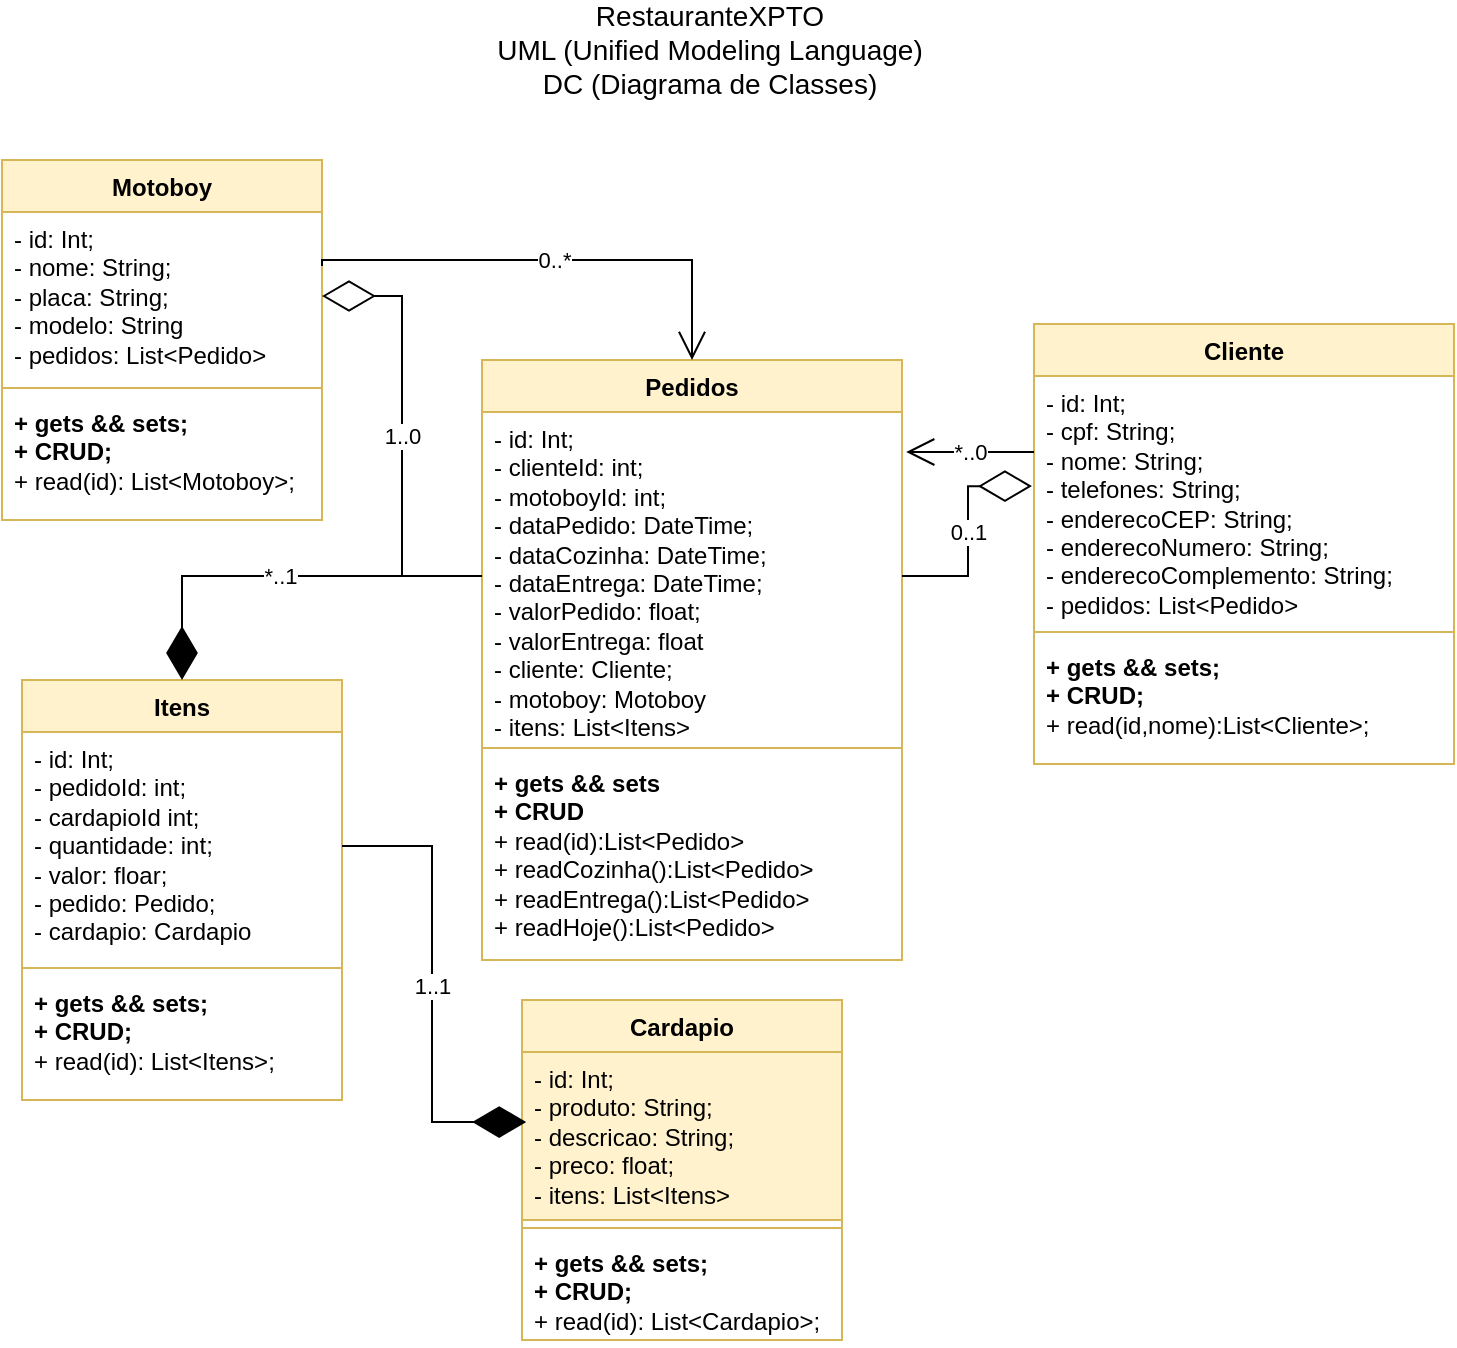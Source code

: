 <mxfile version="21.6.9" type="device">
  <diagram name="Página-1" id="RCO1DmmMlwUS9E8ufAjP">
    <mxGraphModel dx="1434" dy="758" grid="1" gridSize="10" guides="1" tooltips="1" connect="1" arrows="1" fold="1" page="1" pageScale="1" pageWidth="827" pageHeight="1169" math="0" shadow="0">
      <root>
        <mxCell id="0" />
        <mxCell id="1" parent="0" />
        <mxCell id="WddKenC-Hs3ldfxeq6Ff-1" value="Cardapio" style="swimlane;fontStyle=1;align=center;verticalAlign=top;childLayout=stackLayout;horizontal=1;startSize=26;horizontalStack=0;resizeParent=1;resizeParentMax=0;resizeLast=0;collapsible=1;marginBottom=0;whiteSpace=wrap;html=1;fillColor=#fff2cc;strokeColor=#d6b656;" vertex="1" parent="1">
          <mxGeometry x="320" y="540" width="160" height="170" as="geometry" />
        </mxCell>
        <mxCell id="WddKenC-Hs3ldfxeq6Ff-2" value="&lt;div&gt;- id: Int;&lt;/div&gt;&lt;div&gt;- produto: String;&lt;/div&gt;&lt;div&gt;- descricao: String;&lt;/div&gt;&lt;div&gt;- preco: float;&lt;/div&gt;&lt;div&gt;- itens: List&amp;lt;Itens&amp;gt;&lt;/div&gt;" style="text;strokeColor=#d6b656;fillColor=#fff2cc;align=left;verticalAlign=top;spacingLeft=4;spacingRight=4;overflow=hidden;rotatable=0;points=[[0,0.5],[1,0.5]];portConstraint=eastwest;whiteSpace=wrap;html=1;" vertex="1" parent="WddKenC-Hs3ldfxeq6Ff-1">
          <mxGeometry y="26" width="160" height="84" as="geometry" />
        </mxCell>
        <mxCell id="WddKenC-Hs3ldfxeq6Ff-3" value="" style="line;strokeWidth=1;fillColor=none;align=left;verticalAlign=middle;spacingTop=-1;spacingLeft=3;spacingRight=3;rotatable=0;labelPosition=right;points=[];portConstraint=eastwest;strokeColor=inherit;" vertex="1" parent="WddKenC-Hs3ldfxeq6Ff-1">
          <mxGeometry y="110" width="160" height="8" as="geometry" />
        </mxCell>
        <mxCell id="WddKenC-Hs3ldfxeq6Ff-4" value="&lt;b&gt;+ gets &amp;amp;&amp;amp; sets;&lt;br&gt;+ CRUD;&lt;/b&gt;&lt;br&gt;+ read(id): List&amp;lt;Cardapio&amp;gt;;" style="text;strokeColor=none;fillColor=none;align=left;verticalAlign=top;spacingLeft=4;spacingRight=4;overflow=hidden;rotatable=0;points=[[0,0.5],[1,0.5]];portConstraint=eastwest;whiteSpace=wrap;html=1;" vertex="1" parent="WddKenC-Hs3ldfxeq6Ff-1">
          <mxGeometry y="118" width="160" height="52" as="geometry" />
        </mxCell>
        <mxCell id="WddKenC-Hs3ldfxeq6Ff-5" value="Motoboy" style="swimlane;fontStyle=1;align=center;verticalAlign=top;childLayout=stackLayout;horizontal=1;startSize=26;horizontalStack=0;resizeParent=1;resizeParentMax=0;resizeLast=0;collapsible=1;marginBottom=0;whiteSpace=wrap;html=1;fillColor=#fff2cc;strokeColor=#d6b656;" vertex="1" parent="1">
          <mxGeometry x="60" y="120" width="160" height="180" as="geometry" />
        </mxCell>
        <mxCell id="WddKenC-Hs3ldfxeq6Ff-6" value="&lt;div&gt;- id: Int;&lt;/div&gt;&lt;div&gt;- nome: String;&lt;/div&gt;&lt;div&gt;- placa: String;&lt;/div&gt;&lt;div&gt;- modelo: String&lt;/div&gt;&lt;div&gt;&lt;span style=&quot;background-color: initial;&quot;&gt;- pedidos: List&amp;lt;Pedido&amp;gt;&lt;/span&gt;&lt;/div&gt;" style="text;strokeColor=none;fillColor=none;align=left;verticalAlign=top;spacingLeft=4;spacingRight=4;overflow=hidden;rotatable=0;points=[[0,0.5],[1,0.5]];portConstraint=eastwest;whiteSpace=wrap;html=1;" vertex="1" parent="WddKenC-Hs3ldfxeq6Ff-5">
          <mxGeometry y="26" width="160" height="84" as="geometry" />
        </mxCell>
        <mxCell id="WddKenC-Hs3ldfxeq6Ff-7" value="" style="line;strokeWidth=1;fillColor=none;align=left;verticalAlign=middle;spacingTop=-1;spacingLeft=3;spacingRight=3;rotatable=0;labelPosition=right;points=[];portConstraint=eastwest;strokeColor=inherit;" vertex="1" parent="WddKenC-Hs3ldfxeq6Ff-5">
          <mxGeometry y="110" width="160" height="8" as="geometry" />
        </mxCell>
        <mxCell id="WddKenC-Hs3ldfxeq6Ff-8" value="&lt;b&gt;+ gets &amp;amp;&amp;amp; sets;&lt;br&gt;+ CRUD;&lt;/b&gt;&lt;br&gt;+ read(id): List&amp;lt;Motoboy&amp;gt;;" style="text;strokeColor=none;fillColor=none;align=left;verticalAlign=top;spacingLeft=4;spacingRight=4;overflow=hidden;rotatable=0;points=[[0,0.5],[1,0.5]];portConstraint=eastwest;whiteSpace=wrap;html=1;" vertex="1" parent="WddKenC-Hs3ldfxeq6Ff-5">
          <mxGeometry y="118" width="160" height="62" as="geometry" />
        </mxCell>
        <mxCell id="WddKenC-Hs3ldfxeq6Ff-9" value="Cliente" style="swimlane;fontStyle=1;align=center;verticalAlign=top;childLayout=stackLayout;horizontal=1;startSize=26;horizontalStack=0;resizeParent=1;resizeParentMax=0;resizeLast=0;collapsible=1;marginBottom=0;whiteSpace=wrap;html=1;fillColor=#fff2cc;strokeColor=#d6b656;" vertex="1" parent="1">
          <mxGeometry x="576" y="202" width="210" height="220" as="geometry" />
        </mxCell>
        <mxCell id="WddKenC-Hs3ldfxeq6Ff-10" value="&lt;div&gt;- id: Int;&lt;/div&gt;&lt;div&gt;- cpf: String;&lt;/div&gt;&lt;div&gt;- nome: String;&lt;/div&gt;&lt;div&gt;- telefones: String;&lt;/div&gt;&lt;div&gt;- enderecoCEP: String;&lt;br&gt;&lt;/div&gt;&lt;div&gt;- enderecoNumero: String;&lt;br&gt;&lt;/div&gt;&lt;div&gt;- enderecoComplemento: String;&lt;br&gt;&lt;/div&gt;&lt;div&gt;&lt;span style=&quot;background-color: initial;&quot;&gt;- pedidos: List&amp;lt;Pedido&amp;gt;&lt;/span&gt;&lt;/div&gt;" style="text;strokeColor=none;fillColor=none;align=left;verticalAlign=top;spacingLeft=4;spacingRight=4;overflow=hidden;rotatable=0;points=[[0,0.5],[1,0.5]];portConstraint=eastwest;whiteSpace=wrap;html=1;" vertex="1" parent="WddKenC-Hs3ldfxeq6Ff-9">
          <mxGeometry y="26" width="210" height="124" as="geometry" />
        </mxCell>
        <mxCell id="WddKenC-Hs3ldfxeq6Ff-11" value="" style="line;strokeWidth=1;fillColor=none;align=left;verticalAlign=middle;spacingTop=-1;spacingLeft=3;spacingRight=3;rotatable=0;labelPosition=right;points=[];portConstraint=eastwest;strokeColor=inherit;" vertex="1" parent="WddKenC-Hs3ldfxeq6Ff-9">
          <mxGeometry y="150" width="210" height="8" as="geometry" />
        </mxCell>
        <mxCell id="WddKenC-Hs3ldfxeq6Ff-12" value="&lt;b&gt;+ gets &amp;amp;&amp;amp; sets;&lt;br&gt;+ CRUD;&lt;/b&gt;&lt;br&gt;+ read(id,nome):List&amp;lt;Cliente&amp;gt;;" style="text;strokeColor=none;fillColor=none;align=left;verticalAlign=top;spacingLeft=4;spacingRight=4;overflow=hidden;rotatable=0;points=[[0,0.5],[1,0.5]];portConstraint=eastwest;whiteSpace=wrap;html=1;" vertex="1" parent="WddKenC-Hs3ldfxeq6Ff-9">
          <mxGeometry y="158" width="210" height="62" as="geometry" />
        </mxCell>
        <mxCell id="WddKenC-Hs3ldfxeq6Ff-13" value="Pedidos" style="swimlane;fontStyle=1;align=center;verticalAlign=top;childLayout=stackLayout;horizontal=1;startSize=26;horizontalStack=0;resizeParent=1;resizeParentMax=0;resizeLast=0;collapsible=1;marginBottom=0;whiteSpace=wrap;html=1;fillColor=#fff2cc;strokeColor=#d6b656;" vertex="1" parent="1">
          <mxGeometry x="300" y="220" width="210" height="300" as="geometry" />
        </mxCell>
        <mxCell id="WddKenC-Hs3ldfxeq6Ff-14" value="&lt;div&gt;- id: Int;&lt;/div&gt;&lt;div&gt;- clienteId: int;&lt;/div&gt;&lt;div&gt;- motoboyId: int;&lt;br&gt;&lt;/div&gt;&lt;div&gt;- dataPedido: DateTime;&lt;br&gt;&lt;/div&gt;&lt;div&gt;&lt;span style=&quot;background-color: initial;&quot;&gt;- dataCozinha: DateTime;&lt;/span&gt;&lt;br&gt;&lt;/div&gt;&lt;div&gt;- dataEntrega: DateTime;&lt;span style=&quot;background-color: initial;&quot;&gt;&lt;br&gt;&lt;/span&gt;&lt;/div&gt;&lt;div&gt;- valorPedido: float;&lt;/div&gt;&lt;div&gt;- valorEntrega: float&lt;/div&gt;&lt;div&gt;- cliente: Cliente;&lt;/div&gt;&lt;div&gt;- motoboy: Motoboy&lt;/div&gt;&lt;div&gt;- itens: List&amp;lt;Itens&amp;gt;&lt;/div&gt;" style="text;strokeColor=none;fillColor=none;align=left;verticalAlign=top;spacingLeft=4;spacingRight=4;overflow=hidden;rotatable=0;points=[[0,0.5],[1,0.5]];portConstraint=eastwest;whiteSpace=wrap;html=1;" vertex="1" parent="WddKenC-Hs3ldfxeq6Ff-13">
          <mxGeometry y="26" width="210" height="164" as="geometry" />
        </mxCell>
        <mxCell id="WddKenC-Hs3ldfxeq6Ff-15" value="" style="line;strokeWidth=1;fillColor=none;align=left;verticalAlign=middle;spacingTop=-1;spacingLeft=3;spacingRight=3;rotatable=0;labelPosition=right;points=[];portConstraint=eastwest;strokeColor=inherit;" vertex="1" parent="WddKenC-Hs3ldfxeq6Ff-13">
          <mxGeometry y="190" width="210" height="8" as="geometry" />
        </mxCell>
        <mxCell id="WddKenC-Hs3ldfxeq6Ff-16" value="&lt;b&gt;+ gets &amp;amp;&amp;amp; sets&lt;br&gt;+ CRUD&lt;/b&gt;&lt;br&gt;+ read(id):List&amp;lt;Pedido&amp;gt;&lt;br&gt;+ readCozinha():List&amp;lt;Pedido&amp;gt;&lt;br&gt;+ readEntrega():List&amp;lt;Pedido&amp;gt;&lt;br&gt;+ readHoje():List&amp;lt;Pedido&amp;gt;" style="text;strokeColor=none;fillColor=none;align=left;verticalAlign=top;spacingLeft=4;spacingRight=4;overflow=hidden;rotatable=0;points=[[0,0.5],[1,0.5]];portConstraint=eastwest;whiteSpace=wrap;html=1;" vertex="1" parent="WddKenC-Hs3ldfxeq6Ff-13">
          <mxGeometry y="198" width="210" height="102" as="geometry" />
        </mxCell>
        <mxCell id="WddKenC-Hs3ldfxeq6Ff-17" value="Itens" style="swimlane;fontStyle=1;align=center;verticalAlign=top;childLayout=stackLayout;horizontal=1;startSize=26;horizontalStack=0;resizeParent=1;resizeParentMax=0;resizeLast=0;collapsible=1;marginBottom=0;whiteSpace=wrap;html=1;fillColor=#fff2cc;strokeColor=#d6b656;" vertex="1" parent="1">
          <mxGeometry x="70" y="380" width="160" height="210" as="geometry" />
        </mxCell>
        <mxCell id="WddKenC-Hs3ldfxeq6Ff-18" value="&lt;div&gt;- id: Int;&lt;/div&gt;&lt;div&gt;- pedidoId: int;&lt;/div&gt;&lt;div&gt;- cardapioId int;&lt;/div&gt;&lt;div&gt;&lt;span style=&quot;background-color: initial;&quot;&gt;- quantidade: int;&lt;/span&gt;&lt;/div&gt;&lt;div&gt;&lt;span style=&quot;background-color: initial;&quot;&gt;- valor: floar;&lt;/span&gt;&lt;/div&gt;&lt;div&gt;&lt;span style=&quot;background-color: initial;&quot;&gt;- pedido: Pedido;&lt;/span&gt;&lt;/div&gt;&lt;div&gt;&lt;span style=&quot;background-color: initial;&quot;&gt;- cardapio: Cardapio&lt;/span&gt;&lt;/div&gt;" style="text;strokeColor=none;fillColor=none;align=left;verticalAlign=top;spacingLeft=4;spacingRight=4;overflow=hidden;rotatable=0;points=[[0,0.5],[1,0.5]];portConstraint=eastwest;whiteSpace=wrap;html=1;" vertex="1" parent="WddKenC-Hs3ldfxeq6Ff-17">
          <mxGeometry y="26" width="160" height="114" as="geometry" />
        </mxCell>
        <mxCell id="WddKenC-Hs3ldfxeq6Ff-19" value="" style="line;strokeWidth=1;fillColor=none;align=left;verticalAlign=middle;spacingTop=-1;spacingLeft=3;spacingRight=3;rotatable=0;labelPosition=right;points=[];portConstraint=eastwest;strokeColor=inherit;" vertex="1" parent="WddKenC-Hs3ldfxeq6Ff-17">
          <mxGeometry y="140" width="160" height="8" as="geometry" />
        </mxCell>
        <mxCell id="WddKenC-Hs3ldfxeq6Ff-20" value="&lt;b&gt;+ gets &amp;amp;&amp;amp; sets;&lt;br&gt;+ CRUD;&lt;/b&gt;&lt;br&gt;+ read(id): List&amp;lt;Itens&amp;gt;;" style="text;strokeColor=none;fillColor=none;align=left;verticalAlign=top;spacingLeft=4;spacingRight=4;overflow=hidden;rotatable=0;points=[[0,0.5],[1,0.5]];portConstraint=eastwest;whiteSpace=wrap;html=1;" vertex="1" parent="WddKenC-Hs3ldfxeq6Ff-17">
          <mxGeometry y="148" width="160" height="62" as="geometry" />
        </mxCell>
        <mxCell id="WddKenC-Hs3ldfxeq6Ff-22" value="RestauranteXPTO&lt;br style=&quot;font-size: 14px;&quot;&gt;UML (Unified Modeling Language)&lt;br style=&quot;font-size: 14px;&quot;&gt;DC (Diagrama de Classes)" style="text;html=1;strokeColor=none;fillColor=none;align=center;verticalAlign=middle;whiteSpace=wrap;rounded=0;fontSize=14;" vertex="1" parent="1">
          <mxGeometry x="299" y="40" width="230" height="50" as="geometry" />
        </mxCell>
        <mxCell id="WddKenC-Hs3ldfxeq6Ff-25" value="1..1" style="endArrow=diamondThin;endFill=1;endSize=24;html=1;rounded=0;exitX=1;exitY=0.5;exitDx=0;exitDy=0;entryX=0.013;entryY=0.417;entryDx=0;entryDy=0;entryPerimeter=0;edgeStyle=orthogonalEdgeStyle;" edge="1" parent="1" target="WddKenC-Hs3ldfxeq6Ff-2" source="WddKenC-Hs3ldfxeq6Ff-18">
          <mxGeometry width="160" relative="1" as="geometry">
            <mxPoint x="360" y="560" as="sourcePoint" />
            <mxPoint x="300" y="640" as="targetPoint" />
          </mxGeometry>
        </mxCell>
        <mxCell id="WddKenC-Hs3ldfxeq6Ff-27" value="0..1" style="endArrow=diamondThin;endFill=0;endSize=24;html=1;rounded=0;entryX=-0.005;entryY=0.444;entryDx=0;entryDy=0;entryPerimeter=0;exitX=1;exitY=0.5;exitDx=0;exitDy=0;edgeStyle=orthogonalEdgeStyle;" edge="1" parent="1" source="WddKenC-Hs3ldfxeq6Ff-14" target="WddKenC-Hs3ldfxeq6Ff-10">
          <mxGeometry width="160" relative="1" as="geometry">
            <mxPoint x="530" y="310" as="sourcePoint" />
            <mxPoint x="690" y="310" as="targetPoint" />
          </mxGeometry>
        </mxCell>
        <mxCell id="WddKenC-Hs3ldfxeq6Ff-28" value="1..0" style="endArrow=diamondThin;endFill=0;endSize=24;html=1;rounded=0;entryX=1;entryY=0.5;entryDx=0;entryDy=0;exitX=0;exitY=0.5;exitDx=0;exitDy=0;edgeStyle=orthogonalEdgeStyle;" edge="1" parent="1" source="WddKenC-Hs3ldfxeq6Ff-14" target="WddKenC-Hs3ldfxeq6Ff-6">
          <mxGeometry width="160" relative="1" as="geometry">
            <mxPoint x="510" y="338" as="sourcePoint" />
            <mxPoint x="569" y="211" as="targetPoint" />
          </mxGeometry>
        </mxCell>
        <mxCell id="WddKenC-Hs3ldfxeq6Ff-29" value="*..1" style="endArrow=diamondThin;endFill=1;endSize=24;html=1;rounded=0;exitX=0;exitY=0.5;exitDx=0;exitDy=0;entryX=0.5;entryY=0;entryDx=0;entryDy=0;edgeStyle=orthogonalEdgeStyle;" edge="1" parent="1" source="WddKenC-Hs3ldfxeq6Ff-14" target="WddKenC-Hs3ldfxeq6Ff-17">
          <mxGeometry width="160" relative="1" as="geometry">
            <mxPoint x="230" y="583" as="sourcePoint" />
            <mxPoint x="502" y="641" as="targetPoint" />
          </mxGeometry>
        </mxCell>
        <mxCell id="WddKenC-Hs3ldfxeq6Ff-30" value="*..0" style="endArrow=open;endFill=1;endSize=12;html=1;rounded=0;entryX=1.01;entryY=0.122;entryDx=0;entryDy=0;entryPerimeter=0;exitX=0;exitY=0.306;exitDx=0;exitDy=0;exitPerimeter=0;" edge="1" parent="1" source="WddKenC-Hs3ldfxeq6Ff-10" target="WddKenC-Hs3ldfxeq6Ff-14">
          <mxGeometry width="160" relative="1" as="geometry">
            <mxPoint x="590" y="248" as="sourcePoint" />
            <mxPoint x="690" y="210" as="targetPoint" />
          </mxGeometry>
        </mxCell>
        <mxCell id="WddKenC-Hs3ldfxeq6Ff-31" value="0..*" style="endArrow=open;endFill=1;endSize=12;html=1;rounded=0;entryX=0.5;entryY=0;entryDx=0;entryDy=0;exitX=1;exitY=0.321;exitDx=0;exitDy=0;exitPerimeter=0;edgeStyle=orthogonalEdgeStyle;" edge="1" parent="1" source="WddKenC-Hs3ldfxeq6Ff-6" target="WddKenC-Hs3ldfxeq6Ff-13">
          <mxGeometry width="160" relative="1" as="geometry">
            <mxPoint x="598" y="258" as="sourcePoint" />
            <mxPoint x="520" y="258" as="targetPoint" />
            <Array as="points">
              <mxPoint x="220" y="170" />
              <mxPoint x="405" y="170" />
            </Array>
          </mxGeometry>
        </mxCell>
      </root>
    </mxGraphModel>
  </diagram>
</mxfile>
